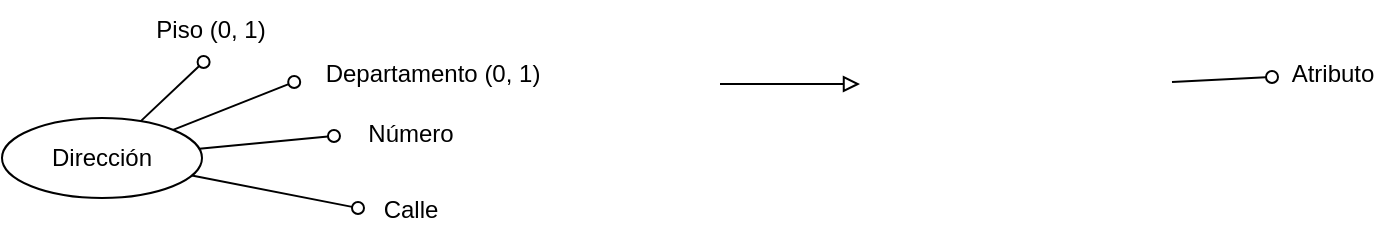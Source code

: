 <mxfile version="22.0.4" type="device">
  <diagram name="Page-1" id="aoM8PHcoAs3H3TJjdw_T">
    <mxGraphModel dx="1434" dy="768" grid="1" gridSize="10" guides="1" tooltips="1" connect="1" arrows="1" fold="1" page="1" pageScale="1" pageWidth="827" pageHeight="1169" math="0" shadow="0">
      <root>
        <mxCell id="0" />
        <mxCell id="1" parent="0" />
        <mxCell id="--o1KW6Nt54trlVGo0NL-1" value="" style="endArrow=oval;html=1;rounded=0;endFill=0;" edge="1" parent="1" target="--o1KW6Nt54trlVGo0NL-3">
          <mxGeometry relative="1" as="geometry">
            <mxPoint x="651" y="151" as="sourcePoint" />
            <mxPoint x="691" y="150" as="targetPoint" />
          </mxGeometry>
        </mxCell>
        <mxCell id="--o1KW6Nt54trlVGo0NL-2" value="" style="endArrow=block;html=1;rounded=0;endFill=0;" edge="1" parent="1">
          <mxGeometry relative="1" as="geometry">
            <mxPoint x="425" y="152" as="sourcePoint" />
            <mxPoint x="495" y="152" as="targetPoint" />
          </mxGeometry>
        </mxCell>
        <mxCell id="--o1KW6Nt54trlVGo0NL-3" value="Atributo" style="text;html=1;align=center;verticalAlign=middle;resizable=0;points=[];autosize=1;strokeColor=none;fillColor=none;rounded=0;" vertex="1" parent="1">
          <mxGeometry x="701" y="132" width="60" height="30" as="geometry" />
        </mxCell>
        <mxCell id="--o1KW6Nt54trlVGo0NL-4" value="" style="endArrow=oval;html=1;rounded=0;endFill=0;entryX=-0.03;entryY=0.633;entryDx=0;entryDy=0;entryPerimeter=0;" edge="1" parent="1" source="--o1KW6Nt54trlVGo0NL-12" target="--o1KW6Nt54trlVGo0NL-9">
          <mxGeometry relative="1" as="geometry">
            <mxPoint x="165.355" y="177.858" as="sourcePoint" />
            <mxPoint x="330" y="102" as="targetPoint" />
          </mxGeometry>
        </mxCell>
        <mxCell id="--o1KW6Nt54trlVGo0NL-5" value="" style="endArrow=oval;html=1;rounded=0;endFill=0;entryX=-0.043;entryY=0.533;entryDx=0;entryDy=0;entryPerimeter=0;" edge="1" parent="1" source="--o1KW6Nt54trlVGo0NL-12" target="--o1KW6Nt54trlVGo0NL-10">
          <mxGeometry relative="1" as="geometry">
            <mxPoint x="180" y="192" as="sourcePoint" />
            <mxPoint x="340" y="112" as="targetPoint" />
          </mxGeometry>
        </mxCell>
        <mxCell id="--o1KW6Nt54trlVGo0NL-6" value="" style="endArrow=oval;html=1;rounded=0;endFill=0;entryX=-0.02;entryY=0.467;entryDx=0;entryDy=0;entryPerimeter=0;" edge="1" parent="1" source="--o1KW6Nt54trlVGo0NL-12" target="--o1KW6Nt54trlVGo0NL-11">
          <mxGeometry relative="1" as="geometry">
            <mxPoint x="165.355" y="206.142" as="sourcePoint" />
            <mxPoint x="350" y="122" as="targetPoint" />
          </mxGeometry>
        </mxCell>
        <mxCell id="--o1KW6Nt54trlVGo0NL-7" value="" style="endArrow=oval;html=1;rounded=0;endFill=0;entryX=0.46;entryY=1.033;entryDx=0;entryDy=0;entryPerimeter=0;" edge="1" parent="1" source="--o1KW6Nt54trlVGo0NL-12" target="--o1KW6Nt54trlVGo0NL-8">
          <mxGeometry relative="1" as="geometry">
            <mxPoint x="130" y="172" as="sourcePoint" />
            <mxPoint x="150" y="142" as="targetPoint" />
          </mxGeometry>
        </mxCell>
        <mxCell id="--o1KW6Nt54trlVGo0NL-8" value="Piso (0, 1)" style="text;html=1;align=center;verticalAlign=middle;resizable=0;points=[];autosize=1;strokeColor=none;fillColor=none;rounded=0;" vertex="1" parent="1">
          <mxGeometry x="130" y="110" width="80" height="30" as="geometry" />
        </mxCell>
        <mxCell id="--o1KW6Nt54trlVGo0NL-9" value="Departamento (0, 1)" style="text;html=1;align=center;verticalAlign=middle;resizable=0;points=[];autosize=1;strokeColor=none;fillColor=none;rounded=0;" vertex="1" parent="1">
          <mxGeometry x="216" y="132" width="130" height="30" as="geometry" />
        </mxCell>
        <mxCell id="--o1KW6Nt54trlVGo0NL-10" value="Número" style="text;html=1;align=center;verticalAlign=middle;resizable=0;points=[];autosize=1;strokeColor=none;fillColor=none;rounded=0;" vertex="1" parent="1">
          <mxGeometry x="235" y="162" width="70" height="30" as="geometry" />
        </mxCell>
        <mxCell id="--o1KW6Nt54trlVGo0NL-11" value="Calle" style="text;html=1;align=center;verticalAlign=middle;resizable=0;points=[];autosize=1;strokeColor=none;fillColor=none;rounded=0;" vertex="1" parent="1">
          <mxGeometry x="245" y="200" width="50" height="30" as="geometry" />
        </mxCell>
        <mxCell id="--o1KW6Nt54trlVGo0NL-12" value="Dirección" style="ellipse;whiteSpace=wrap;html=1;align=center;rounded=0;" vertex="1" parent="1">
          <mxGeometry x="66" y="169" width="100" height="40" as="geometry" />
        </mxCell>
      </root>
    </mxGraphModel>
  </diagram>
</mxfile>
